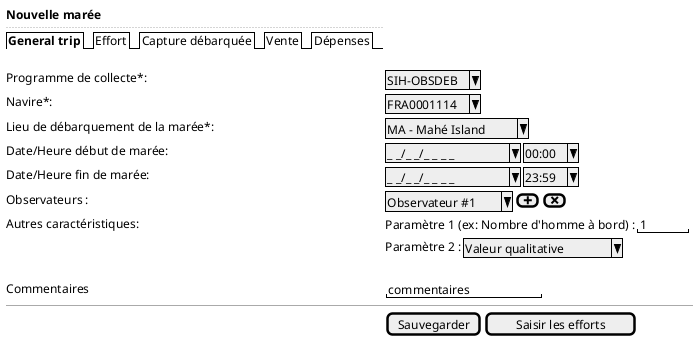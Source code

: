 @startsalt
{
  <b>Nouvelle marée
  ..
  {/ <b>General trip | Effort | Capture débarquée | Vente | Dépenses }
  .
  Programme de collecte*:    | { ^SIH-OBSDEB^ }
  Navire*:                   | { ^FRA0001114^ }
  Lieu de débarquement de la marée*:     | { ^MA - Mahé Island^ }
  Date/Heure début de marée:  | { ^_ _/_ _/_ _ _ _^ | ^00:00^ }
  Date/Heure fin de marée:  | { ^_ _/_ _/_ _ _ _^ | ^23:59^ }
  Observateurs :            | { ^Observateur #1^ | [<&plus>] | [<&x>]}
  Autres caractéristiques:  | { Paramètre 1 (ex: Nombre d'homme à bord) : | "   1  " }
  .                         | { Paramètre 2 : | ^Valeur qualitative^ }

  .
  Commentaires              | { "commentaires       "}

  -- | --

  .                          | {[Sauvegarder] | [Saisir les efforts]}
}
@endsalt
